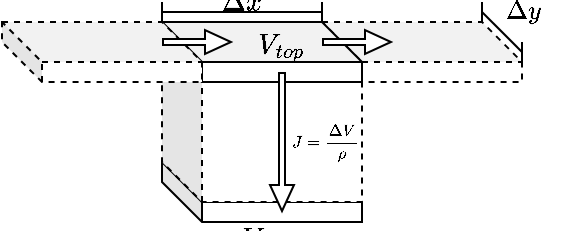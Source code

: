 <mxfile version="16.2.7" type="device" pages="2"><diagram id="S9hz-gdQ_0Gwn1_8B7tr" name="Page-1"><mxGraphModel dx="540" dy="317" grid="1" gridSize="10" guides="1" tooltips="1" connect="1" arrows="1" fold="1" page="0" pageScale="1" pageWidth="850" pageHeight="1100" math="1" shadow="0"><root><mxCell id="0"/><mxCell id="1" parent="0"/><mxCell id="MNDVNihEkOd9_RLstsJx-30" value="$$V_{bottom}$$" style="shape=cube;whiteSpace=wrap;html=1;boundedLbl=1;backgroundOutline=1;darkOpacity=0.05;darkOpacity2=0.1;verticalAlign=top;spacingTop=-7;" parent="1" vertex="1"><mxGeometry x="340" y="300" width="100" height="30" as="geometry"/></mxCell><mxCell id="MNDVNihEkOd9_RLstsJx-12" value="" style="shape=cube;whiteSpace=wrap;html=1;boundedLbl=1;backgroundOutline=1;darkOpacity=0.05;darkOpacity2=0.1;dashed=1;sketch=0;strokeColor=default;gradientColor=#ffffff;" parent="1" vertex="1"><mxGeometry x="340" y="240" width="100" height="80" as="geometry"/></mxCell><mxCell id="MNDVNihEkOd9_RLstsJx-11" value="" style="shape=cube;whiteSpace=wrap;html=1;boundedLbl=1;backgroundOutline=1;darkOpacity=0.05;darkOpacity2=0.1;gradientColor=#ffffff;dashed=1;" parent="1" vertex="1"><mxGeometry x="420" y="230" width="100" height="30" as="geometry"/></mxCell><mxCell id="MNDVNihEkOd9_RLstsJx-10" value="&lt;div&gt;$$V_{top}$$&lt;/div&gt;" style="shape=cube;whiteSpace=wrap;html=1;boundedLbl=1;backgroundOutline=1;darkOpacity=0.05;darkOpacity2=0.1;verticalAlign=bottom;spacingBottom=-4;" parent="1" vertex="1"><mxGeometry x="340" y="230" width="100" height="30" as="geometry"/></mxCell><mxCell id="MNDVNihEkOd9_RLstsJx-9" value="" style="shape=cube;whiteSpace=wrap;html=1;boundedLbl=1;backgroundOutline=1;darkOpacity=0.05;darkOpacity2=0.1;gradientColor=#ffffff;strokeColor=default;sketch=0;dashed=1;" parent="1" vertex="1"><mxGeometry x="260" y="230" width="100" height="30" as="geometry"/></mxCell><mxCell id="MNDVNihEkOd9_RLstsJx-15" value="&lt;div&gt;$$\Delta x$$&lt;/div&gt;" style="shape=crossbar;whiteSpace=wrap;html=1;rounded=1;sketch=0;strokeColor=default;gradientColor=#ffffff;verticalAlign=bottom;horizontal=1;spacingTop=0;spacingBottom=-12;" parent="1" vertex="1"><mxGeometry x="340" y="220" width="80" height="10" as="geometry"/></mxCell><mxCell id="MNDVNihEkOd9_RLstsJx-21" value="" style="endArrow=none;html=1;rounded=0;" parent="1" edge="1"><mxGeometry width="50" height="50" relative="1" as="geometry"><mxPoint x="520" y="240" as="sourcePoint"/><mxPoint x="520" y="250" as="targetPoint"/></mxGeometry></mxCell><mxCell id="MNDVNihEkOd9_RLstsJx-23" value="" style="endArrow=none;html=1;rounded=0;" parent="1" edge="1"><mxGeometry width="50" height="50" relative="1" as="geometry"><mxPoint x="500" y="220" as="sourcePoint"/><mxPoint x="500" y="230" as="targetPoint"/></mxGeometry></mxCell><mxCell id="MNDVNihEkOd9_RLstsJx-25" value="$$\Delta y$$" style="endArrow=none;rounded=0;labelBackgroundColor=none;labelPosition=center;verticalLabelPosition=top;align=center;verticalAlign=bottom;html=1;labelBorderColor=none;" parent="1" edge="1"><mxGeometry x="1" width="50" height="50" relative="1" as="geometry"><mxPoint x="500" y="225" as="sourcePoint"/><mxPoint x="520" y="245" as="targetPoint"/><mxPoint as="offset"/></mxGeometry></mxCell><mxCell id="MNDVNihEkOd9_RLstsJx-26" value="" style="shape=flexArrow;endArrow=classic;html=1;rounded=0;labelBackgroundColor=none;labelBorderColor=none;width=3;endSize=4;startSize=3;strokeWidth=1;endWidth=8;fillColor=default;" parent="1" edge="1"><mxGeometry width="50" height="50" relative="1" as="geometry"><mxPoint x="340" y="240" as="sourcePoint"/><mxPoint x="375" y="240" as="targetPoint"/></mxGeometry></mxCell><mxCell id="MNDVNihEkOd9_RLstsJx-27" value="$$J = -\sigma\nabla V$$" style="shape=flexArrow;endArrow=classic;html=1;rounded=0;labelBackgroundColor=none;labelBorderColor=none;width=3;endSize=4;startSize=3;strokeWidth=1;endWidth=8;fillColor=default;verticalAlign=bottom;fontSize=7;" parent="1" edge="1"><mxGeometry x="1" y="10" width="50" height="50" relative="1" as="geometry"><mxPoint x="420" y="240" as="sourcePoint"/><mxPoint x="455" y="240" as="targetPoint"/><mxPoint as="offset"/></mxGeometry></mxCell><mxCell id="MNDVNihEkOd9_RLstsJx-29" value="$$J = \frac{\Delta V}{\rho}$$" style="shape=flexArrow;endArrow=classic;html=1;rounded=0;labelBackgroundColor=none;labelBorderColor=none;width=3;endSize=4;startSize=3;strokeWidth=1;endWidth=8;fillColor=default;labelPosition=right;verticalLabelPosition=middle;align=left;verticalAlign=middle;fontSize=7;spacing=2;spacingLeft=3;" parent="1" edge="1"><mxGeometry width="50" height="50" relative="1" as="geometry"><mxPoint x="400" y="255" as="sourcePoint"/><mxPoint x="400" y="325" as="targetPoint"/></mxGeometry></mxCell></root></mxGraphModel></diagram><diagram id="qvYW-nprb0fstdGpPQ6L" name="Page-2"><mxGraphModel dx="1588" dy="933" grid="1" gridSize="10" guides="1" tooltips="1" connect="1" arrows="1" fold="1" page="1" pageScale="1" pageWidth="1169" pageHeight="827" math="1" shadow="0"><root><mxCell id="MOyPffZmcxzr_pmBEjMR-0"/><mxCell id="MOyPffZmcxzr_pmBEjMR-1" parent="MOyPffZmcxzr_pmBEjMR-0"/><mxCell id="MOyPffZmcxzr_pmBEjMR-9" value="" style="shape=cylinder3;whiteSpace=wrap;html=1;boundedLbl=1;backgroundOutline=1;size=50;fillColor=#dae8fc;strokeColor=#000000;" vertex="1" parent="MOyPffZmcxzr_pmBEjMR-1"><mxGeometry x="360" y="270" width="350" height="110" as="geometry"/></mxCell><mxCell id="MOyPffZmcxzr_pmBEjMR-7" value="" style="shape=cylinder3;whiteSpace=wrap;html=1;boundedLbl=1;backgroundOutline=1;size=50;strokeColor=default;" vertex="1" parent="MOyPffZmcxzr_pmBEjMR-1"><mxGeometry x="360" y="240" width="350" height="130" as="geometry"/></mxCell><mxCell id="MOyPffZmcxzr_pmBEjMR-8" value="" style="shape=cylinder3;whiteSpace=wrap;html=1;boundedLbl=1;backgroundOutline=1;size=50;fillColor=#f8cecc;strokeColor=#000000;" vertex="1" parent="MOyPffZmcxzr_pmBEjMR-1"><mxGeometry x="360" y="230" width="350" height="110" as="geometry"/></mxCell><mxCell id="MOyPffZmcxzr_pmBEjMR-15" value="$$V_{top}(x,y),\vec{J}_{top}(x,y)$$" style="text;html=1;strokeColor=none;fillColor=none;align=center;verticalAlign=middle;whiteSpace=wrap;rounded=0;labelBackgroundColor=none;" vertex="1" parent="MOyPffZmcxzr_pmBEjMR-1"><mxGeometry x="505" y="270" width="60" height="30" as="geometry"/></mxCell><mxCell id="MOyPffZmcxzr_pmBEjMR-16" value="$$V_{bottom}(x,y),\vec{J}_{bottom}(x,y)$$" style="text;html=1;strokeColor=none;fillColor=none;align=center;verticalAlign=middle;whiteSpace=wrap;rounded=0;labelBackgroundColor=none;" vertex="1" parent="MOyPffZmcxzr_pmBEjMR-1"><mxGeometry x="505" y="380" width="60" height="30" as="geometry"/></mxCell><mxCell id="MOyPffZmcxzr_pmBEjMR-17" value="" style="endArrow=classic;html=1;rounded=0;" edge="1" parent="MOyPffZmcxzr_pmBEjMR-1"><mxGeometry width="50" height="50" relative="1" as="geometry"><mxPoint x="540" y="340" as="sourcePoint"/><mxPoint x="540.43" y="370" as="targetPoint"/></mxGeometry></mxCell><mxCell id="MOyPffZmcxzr_pmBEjMR-19" value="$$J_\perp(x,y)$$" style="text;html=1;strokeColor=none;fillColor=none;align=center;verticalAlign=middle;whiteSpace=wrap;rounded=0;labelBackgroundColor=none;fontSize=12;" vertex="1" parent="MOyPffZmcxzr_pmBEjMR-1"><mxGeometry x="540" y="340" width="60" height="30" as="geometry"/></mxCell></root></mxGraphModel></diagram></mxfile>